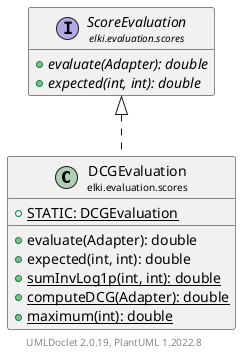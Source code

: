 @startuml
    remove .*\.(Instance|Par|Parameterizer|Factory)$
    set namespaceSeparator none
    hide empty fields
    hide empty methods

    class "<size:14>DCGEvaluation\n<size:10>elki.evaluation.scores" as elki.evaluation.scores.DCGEvaluation [[DCGEvaluation.html]] {
        {static} +STATIC: DCGEvaluation
        +evaluate(Adapter): double
        +expected(int, int): double
        {static} +sumInvLog1p(int, int): double
        {static} +computeDCG(Adapter): double
        {static} +maximum(int): double
    }

    interface "<size:14>ScoreEvaluation\n<size:10>elki.evaluation.scores" as elki.evaluation.scores.ScoreEvaluation [[ScoreEvaluation.html]] {
        {abstract} +evaluate(Adapter): double
        {abstract} +expected(int, int): double
    }
    class "<size:14>DCGEvaluation.Par\n<size:10>elki.evaluation.scores" as elki.evaluation.scores.DCGEvaluation.Par [[DCGEvaluation.Par.html]]

    elki.evaluation.scores.ScoreEvaluation <|.. elki.evaluation.scores.DCGEvaluation
    elki.evaluation.scores.DCGEvaluation +-- elki.evaluation.scores.DCGEvaluation.Par

    center footer UMLDoclet 2.0.19, PlantUML 1.2022.8
@enduml
